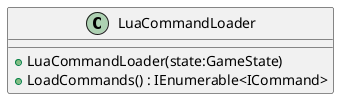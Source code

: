 @startuml
class LuaCommandLoader {
    + LuaCommandLoader(state:GameState)
    + LoadCommands() : IEnumerable<ICommand>
}
@enduml
